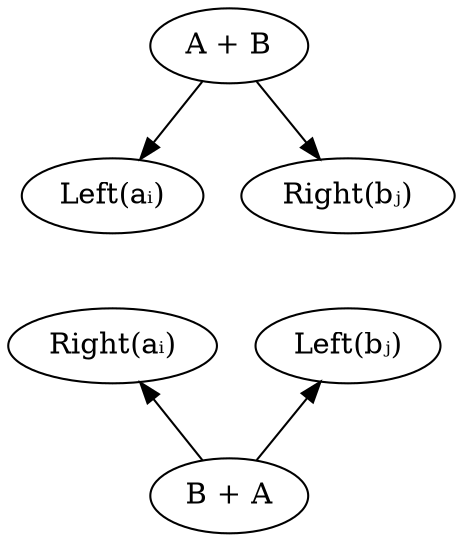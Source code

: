 digraph {
    AorB[label="A + B"]
    LeftA[label="Left(aᵢ)" class="value"]
    RightB[label="Right(bⱼ)" class="value"]

    AorB -> LeftA
    AorB -> RightB

    BorA[label="B + A"]
    LeftB[label="Left(bⱼ)" class="value"]
    RightA[label="Right(aᵢ)" class="value"]

    LeftB -> BorA[dir=back]
    RightA -> BorA[dir=back]

    LeftA -> RightA[style=invis]
    RightA -> LeftA[style=invis]
    LeftB -> RightB[style=invis]
    RightB -> LeftB[style=invis]
}
